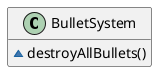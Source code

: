 @startuml
' STYLE START
hide empty members

skinparam shadowing false
<style>
document {
  BackgroundColor transparent
  Margin 0
}
</style>
' STYLE END

class BulletSystem { 
  ~destroyAllBullets() 
}
@enduml